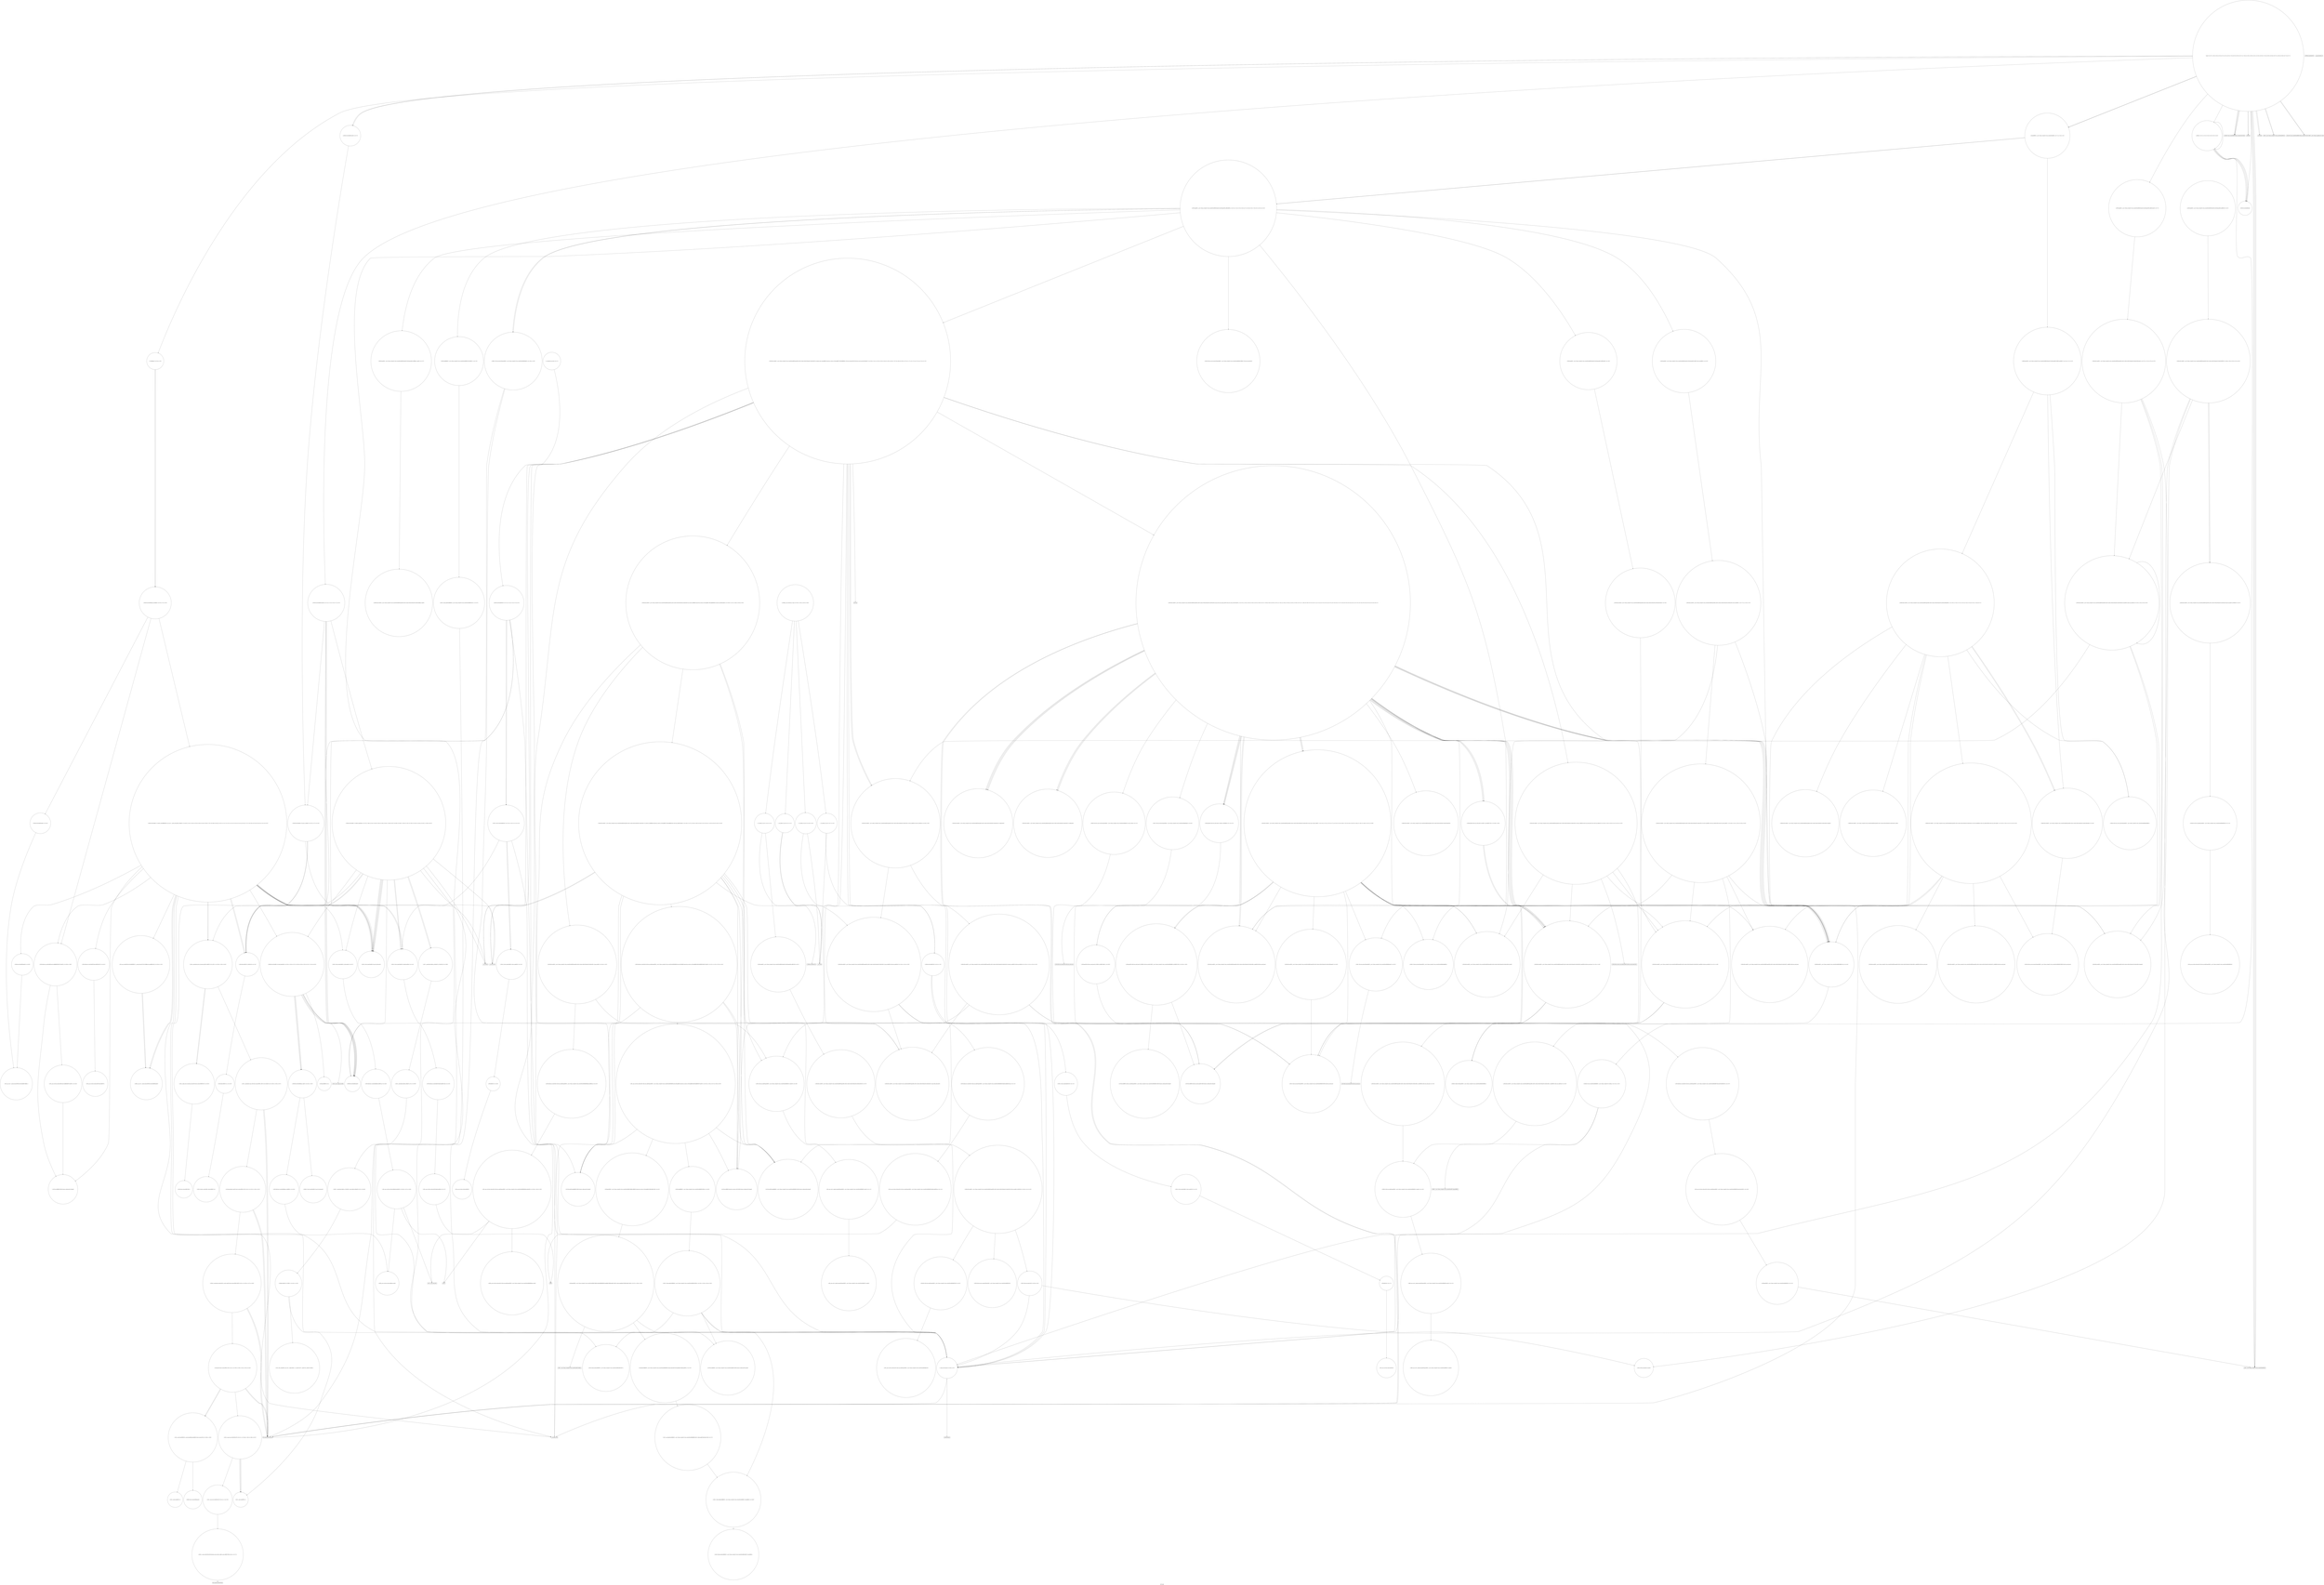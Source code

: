 digraph "Call Graph" {
	label="Call Graph";

	Node0x5600663e02c0 [shape=record,shape=circle,label="{__cxx_global_var_init|{<s0>1|<s1>2}}"];
	Node0x5600663e02c0:s0 -> Node0x5600663e0340[color=black];
	Node0x5600663e02c0:s1 -> Node0x56006680d030[color=black];
	Node0x5600668148f0 [shape=record,shape=circle,label="{_ZSt22__uninitialized_copy_aISt13move_iteratorIPiES1_iET0_T_S4_S3_RSaIT1_E|{<s0>349|<s1>350|<s2>351}}"];
	Node0x5600668148f0:s0 -> Node0x560066810950[color=black];
	Node0x5600668148f0:s1 -> Node0x560066810950[color=black];
	Node0x5600668148f0:s2 -> Node0x5600668149f0[color=black];
	Node0x56006680e730 [shape=record,shape=circle,label="{_ZNSt8_Rb_treeINSt7__cxx1112basic_stringIcSt11char_traitsIcESaIcEEESt4pairIKS5_iESt10_Select1stIS8_ESt4lessIS5_ESaIS8_EE8_S_valueEPKSt18_Rb_tree_node_base|{<s0>154}}"];
	Node0x56006680e730:s0 -> Node0x560066810cd0[color=black];
	Node0x56006680d5b0 [shape=record,shape=circle,label="{_Z7addEdgeii|{<s0>34|<s1>35}}"];
	Node0x56006680d5b0:s0 -> Node0x56006680d630[color=black];
	Node0x56006680d5b0:s1 -> Node0x56006680d630[color=black];
	Node0x560066810fd0 [shape=record,shape=circle,label="{_ZN9__gnu_cxx13new_allocatorIiE7destroyIiEEvPT_}"];
	Node0x56006680ee30 [shape=record,shape=circle,label="{_ZNKSt8_Rb_treeINSt7__cxx1112basic_stringIcSt11char_traitsIcESaIcEEESt4pairIKS5_iESt10_Select1stIS8_ESt4lessIS5_ESaIS8_EE8key_compEv}"];
	Node0x56006680dcb0 [shape=record,shape=Mrecord,label="{_ZStlsISt11char_traitsIcEERSt13basic_ostreamIcT_ES5_PKc}"];
	Node0x56006680f530 [shape=record,shape=circle,label="{_ZNK9__gnu_cxx13new_allocatorISt13_Rb_tree_nodeISt4pairIKNSt7__cxx1112basic_stringIcSt11char_traitsIcESaIcEEEiEEE8max_sizeEv}"];
	Node0x56006680e3b0 [shape=record,shape=circle,label="{_ZNSt8_Rb_treeINSt7__cxx1112basic_stringIcSt11char_traitsIcESaIcEEESt4pairIKS5_iESt10_Select1stIS8_ESt4lessIS5_ESaIS8_EE8_M_eraseEPSt13_Rb_tree_nodeIS8_E|{<s0>93|<s1>94|<s2>95|<s3>96}}"];
	Node0x56006680e3b0:s0 -> Node0x56006680e530[color=black];
	Node0x56006680e3b0:s1 -> Node0x56006680e3b0[color=black];
	Node0x56006680e3b0:s2 -> Node0x56006680e5b0[color=black];
	Node0x56006680e3b0:s3 -> Node0x56006680e630[color=black];
	Node0x560066813470 [shape=record,shape=Mrecord,label="{_ZNSt7__cxx1112basic_stringIcSt11char_traitsIcESaIcEEC1ERKS4_}"];
	Node0x56006680fad0 [shape=record,shape=circle,label="{_ZN9__gnu_cxx16__aligned_membufISt4pairIKNSt7__cxx1112basic_stringIcSt11char_traitsIcESaIcEEEiEE7_M_addrEv}"];
	Node0x560066813b70 [shape=record,shape=circle,label="{_ZNSt4pairIPSt18_Rb_tree_node_baseS1_EC2IRPSt13_Rb_tree_nodeIS_IKNSt7__cxx1112basic_stringIcSt11char_traitsIcESaIcEEEiEERS1_Lb1EEEOT_OT0_|{<s0>295|<s1>296}}"];
	Node0x560066813b70:s0 -> Node0x560066813bf0[color=black];
	Node0x560066813b70:s1 -> Node0x560066813a70[color=black];
	Node0x5600668101d0 [shape=record,shape=circle,label="{_ZNSt12_Destroy_auxILb1EE9__destroyIPiEEvT_S3_}"];
	Node0x560066814270 [shape=record,shape=circle,label="{_ZNSt12_Vector_baseIiSaIiEE11_M_allocateEm|{<s0>337}}"];
	Node0x560066814270:s0 -> Node0x5600668147f0[color=black];
	Node0x5600668108d0 [shape=record,shape=circle,label="{_ZNSt8_Rb_treeINSt7__cxx1112basic_stringIcSt11char_traitsIcESaIcEEESt4pairIKS5_iESt10_Select1stIS8_ESt4lessIS5_ESaIS8_EE6_S_keyEPKSt18_Rb_tree_node_base|{<s0>145|<s1>146}}"];
	Node0x5600668108d0:s0 -> Node0x56006680e730[color=black];
	Node0x5600668108d0:s1 -> Node0x560066810bd0[color=black];
	Node0x5600663e0340 [shape=record,shape=Mrecord,label="{_ZNSt8ios_base4InitC1Ev}"];
	Node0x560066814970 [shape=record,shape=circle,label="{_ZSt32__make_move_if_noexcept_iteratorIiSt13move_iteratorIPiEET0_PT_|{<s0>352}}"];
	Node0x560066814970:s0 -> Node0x560066810f50[color=black];
	Node0x56006680e7b0 [shape=record,shape=circle,label="{_ZNSt3mapINSt7__cxx1112basic_stringIcSt11char_traitsIcESaIcEEEiSt4lessIS5_ESaISt4pairIKS5_iEEE11lower_boundERS9_|{<s0>155}}"];
	Node0x56006680e7b0:s0 -> Node0x56006680ebb0[color=black];
	Node0x56006680d630 [shape=record,shape=circle,label="{_ZNSt6vectorIiSaIiEE9push_backERKi|{<s0>36|<s1>37|<s2>38}}"];
	Node0x56006680d630:s0 -> Node0x560066813e70[color=black];
	Node0x56006680d630:s1 -> Node0x560066813f70[color=black];
	Node0x56006680d630:s2 -> Node0x560066813ef0[color=black];
	Node0x560066811050 [shape=record,shape=circle,label="{_ZNSt8_Rb_treeINSt7__cxx1112basic_stringIcSt11char_traitsIcESaIcEEESt4pairIKS5_iESt10_Select1stIS8_ESt4lessIS5_ESaIS8_EE5clearEv|{<s0>372|<s1>373|<s2>374|<s3>375}}"];
	Node0x560066811050:s0 -> Node0x56006680e430[color=black];
	Node0x560066811050:s1 -> Node0x56006680e3b0[color=black];
	Node0x560066811050:s2 -> Node0x56006680e130[color=black];
	Node0x560066811050:s3 -> Node0x56006680e1b0[color=black];
	Node0x56006680eeb0 [shape=record,shape=circle,label="{_ZNSt8_Rb_treeINSt7__cxx1112basic_stringIcSt11char_traitsIcESaIcEEESt4pairIKS5_iESt10_Select1stIS8_ESt4lessIS5_ESaIS8_EE14_M_create_nodeIJRKSt21piecewise_construct_tSt5tupleIJRS7_EESJ_IJEEEEEPSt13_Rb_tree_nodeIS8_EDpOT_|{<s0>186|<s1>187|<s2>188|<s3>189|<s4>190}}"];
	Node0x56006680eeb0:s0 -> Node0x56006680f330[color=black];
	Node0x56006680eeb0:s1 -> Node0x56006680ef30[color=black];
	Node0x56006680eeb0:s2 -> Node0x56006680efb0[color=black];
	Node0x56006680eeb0:s3 -> Node0x56006680f030[color=black];
	Node0x56006680eeb0:s4 -> Node0x56006680f3b0[color=black];
	Node0x56006680dd30 [shape=record,shape=Mrecord,label="{_ZNSolsEi}"];
	Node0x56006680f5b0 [shape=record,shape=Mrecord,label="{_ZSt17__throw_bad_allocv}"];
	Node0x56006680e430 [shape=record,shape=circle,label="{_ZNSt8_Rb_treeINSt7__cxx1112basic_stringIcSt11char_traitsIcESaIcEEESt4pairIKS5_iESt10_Select1stIS8_ESt4lessIS5_ESaIS8_EE8_M_beginEv}"];
	Node0x5600668134f0 [shape=record,shape=circle,label="{_ZSt12__get_helperILm0ERKNSt7__cxx1112basic_stringIcSt11char_traitsIcESaIcEEEJEERT0_RSt11_Tuple_implIXT_EJS8_DpT1_EE|{<s0>271}}"];
	Node0x5600668134f0:s0 -> Node0x5600668131f0[color=black];
	Node0x56006680fb50 [shape=record,shape=circle,label="{_ZNSt16allocator_traitsISaISt13_Rb_tree_nodeISt4pairIKNSt7__cxx1112basic_stringIcSt11char_traitsIcESaIcEEEiEEEE10deallocateERSB_PSA_m|{<s0>112}}"];
	Node0x56006680fb50:s0 -> Node0x56006680fbd0[color=black];
	Node0x560066813bf0 [shape=record,shape=circle,label="{_ZSt7forwardIRPSt13_Rb_tree_nodeISt4pairIKNSt7__cxx1112basic_stringIcSt11char_traitsIcESaIcEEEiEEEOT_RNSt16remove_referenceISD_E4typeE}"];
	Node0x560066810250 [shape=record,shape=circle,label="{_ZNSt12_Vector_baseIiSaIiEE13_M_deallocateEPim|{<s0>124}}"];
	Node0x560066810250:s0 -> Node0x560066810350[color=black];
	Node0x5600668142f0 [shape=record,shape=circle,label="{_ZSt34__uninitialized_move_if_noexcept_aIPiS0_SaIiEET0_T_S3_S2_RT1_|{<s0>338|<s1>339|<s2>340}}"];
	Node0x5600668142f0:s0 -> Node0x560066814970[color=black];
	Node0x5600668142f0:s1 -> Node0x560066814970[color=black];
	Node0x5600668142f0:s2 -> Node0x5600668148f0[color=black];
	Node0x560066810950 [shape=record,shape=Mrecord,label="{llvm.memcpy.p0i8.p0i8.i64}"];
	Node0x56006680cfb0 [shape=record,shape=Mrecord,label="{_ZNSt8ios_base4InitD1Ev}"];
	Node0x5600668149f0 [shape=record,shape=circle,label="{_ZSt18uninitialized_copyISt13move_iteratorIPiES1_ET0_T_S4_S3_|{<s0>353|<s1>354|<s2>355}}"];
	Node0x5600668149f0:s0 -> Node0x560066810950[color=black];
	Node0x5600668149f0:s1 -> Node0x560066810950[color=black];
	Node0x5600668149f0:s2 -> Node0x560066814a70[color=black];
	Node0x56006680e830 [shape=record,shape=circle,label="{_ZNKSt17_Rb_tree_iteratorISt4pairIKNSt7__cxx1112basic_stringIcSt11char_traitsIcESaIcEEEiEEeqERKS9_}"];
	Node0x56006680d6b0 [shape=record,shape=circle,label="{__cxx_global_var_init.3|{<s0>39|<s1>40}}"];
	Node0x56006680d6b0:s0 -> Node0x56006680d2b0[color=black];
	Node0x56006680d6b0:s1 -> Node0x56006680d030[color=black];
	Node0x5600668110d0 [shape=record,shape=circle,label="{_ZNSt6vectorIiSaIiEE15_M_erase_at_endEPi|{<s0>376|<s1>377|<s2>378}}"];
	Node0x5600668110d0:s0 -> Node0x560066810050[color=black];
	Node0x5600668110d0:s1 -> Node0x56006680ffd0[color=black];
	Node0x5600668110d0:s2 -> Node0x56006680e1b0[color=black];
	Node0x56006680ef30 [shape=record,shape=circle,label="{_ZSt7forwardIRKSt21piecewise_construct_tEOT_RNSt16remove_referenceIS3_E4typeE}"];
	Node0x56006680ddb0 [shape=record,shape=Mrecord,label="{_ZNSt7__cxx1112basic_stringIcSt11char_traitsIcESaIcEED1Ev}"];
	Node0x56006680f630 [shape=record,shape=Mrecord,label="{_Znwm}"];
	Node0x56006680e4b0 [shape=record,shape=circle,label="{_ZNSt8_Rb_treeINSt7__cxx1112basic_stringIcSt11char_traitsIcESaIcEEESt4pairIKS5_iESt10_Select1stIS8_ESt4lessIS5_ESaIS8_EE13_Rb_tree_implISC_Lb1EED2Ev|{<s0>97}}"];
	Node0x56006680e4b0:s0 -> Node0x56006680fcd0[color=black];
	Node0x560066813570 [shape=record,shape=circle,label="{_ZNKSt23_Rb_tree_const_iteratorISt4pairIKNSt7__cxx1112basic_stringIcSt11char_traitsIcESaIcEEEiEE13_M_const_castEv|{<s0>272}}"];
	Node0x560066813570:s0 -> Node0x56006680ed30[color=black];
	Node0x56006680fbd0 [shape=record,shape=circle,label="{_ZN9__gnu_cxx13new_allocatorISt13_Rb_tree_nodeISt4pairIKNSt7__cxx1112basic_stringIcSt11char_traitsIcESaIcEEEiEEE10deallocateEPSB_m|{<s0>113}}"];
	Node0x56006680fbd0:s0 -> Node0x56006680fc50[color=black];
	Node0x560066813c70 [shape=record,shape=Mrecord,label="{_ZSt18_Rb_tree_decrementPSt18_Rb_tree_node_base}"];
	Node0x5600668102d0 [shape=record,shape=circle,label="{_ZNSt12_Vector_baseIiSaIiEE12_Vector_implD2Ev|{<s0>125}}"];
	Node0x5600668102d0:s0 -> Node0x560066810450[color=black];
	Node0x560066814370 [shape=record,shape=circle,label="{_ZNK9__gnu_cxx17__normal_iteratorIPiSt6vectorIiSaIiEEE4baseEv}"];
	Node0x5600668109d0 [shape=record,shape=circle,label="{_ZNSt8_Rb_treeINSt7__cxx1112basic_stringIcSt11char_traitsIcESaIcEEESt4pairIKS5_iESt10_Select1stIS8_ESt4lessIS5_ESaIS8_EE6_S_keyEPKSt13_Rb_tree_nodeIS8_E|{<s0>147|<s1>148}}"];
	Node0x5600668109d0:s0 -> Node0x560066810c50[color=black];
	Node0x5600668109d0:s1 -> Node0x560066810bd0[color=black];
	Node0x56006680d030 [shape=record,shape=Mrecord,label="{__cxa_atexit}"];
	Node0x560066814a70 [shape=record,shape=circle,label="{_ZNSt20__uninitialized_copyILb1EE13__uninit_copyISt13move_iteratorIPiES3_EET0_T_S6_S5_|{<s0>356|<s1>357|<s2>358}}"];
	Node0x560066814a70:s0 -> Node0x560066810950[color=black];
	Node0x560066814a70:s1 -> Node0x560066810950[color=black];
	Node0x560066814a70:s2 -> Node0x560066814af0[color=black];
	Node0x56006680e8b0 [shape=record,shape=circle,label="{_ZNSt3mapINSt7__cxx1112basic_stringIcSt11char_traitsIcESaIcEEEiSt4lessIS5_ESaISt4pairIKS5_iEEE3endEv|{<s0>156}}"];
	Node0x56006680e8b0:s0 -> Node0x56006680edb0[color=black];
	Node0x56006680d730 [shape=record,shape=circle,label="{_Z3dfsii|{<s0>41|<s1>42|<s2>43|<s3>44|<s4>45|<s5>46}}"];
	Node0x56006680d730:s0 -> Node0x56006680d7b0[color=black];
	Node0x56006680d730:s1 -> Node0x56006680d7b0[color=black];
	Node0x56006680d730:s2 -> Node0x56006680d830[color=black];
	Node0x56006680d730:s3 -> Node0x56006680d7b0[color=black];
	Node0x56006680d730:s4 -> Node0x56006680d730[color=black];
	Node0x56006680d730:s5 -> Node0x56006680d7b0[color=black];
	Node0x560066811150 [shape=record,shape=circle,label="{_ZNSt6vectorIiSaIiEE17_M_default_appendEm|{<s0>379|<s1>380|<s2>381|<s3>382|<s4>383|<s5>384|<s6>385|<s7>386|<s8>387|<s9>388|<s10>389|<s11>390|<s12>391|<s13>392|<s14>393|<s15>394|<s16>395|<s17>396|<s18>397}}"];
	Node0x560066811150:s0 -> Node0x560066810050[color=black];
	Node0x560066811150:s1 -> Node0x5600668111d0[color=black];
	Node0x560066811150:s2 -> Node0x5600668140f0[color=black];
	Node0x560066811150:s3 -> Node0x56006680d830[color=black];
	Node0x560066811150:s4 -> Node0x560066814270[color=black];
	Node0x560066811150:s5 -> Node0x560066810050[color=black];
	Node0x560066811150:s6 -> Node0x5600668111d0[color=black];
	Node0x560066811150:s7 -> Node0x560066810050[color=black];
	Node0x560066811150:s8 -> Node0x5600668142f0[color=black];
	Node0x560066811150:s9 -> Node0x56006680e230[color=black];
	Node0x560066811150:s10 -> Node0x560066810050[color=black];
	Node0x560066811150:s11 -> Node0x56006680ffd0[color=black];
	Node0x560066811150:s12 -> Node0x56006680f230[color=black];
	Node0x560066811150:s13 -> Node0x560066810250[color=black];
	Node0x560066811150:s14 -> Node0x56006680f1b0[color=black];
	Node0x560066811150:s15 -> Node0x560066810050[color=black];
	Node0x560066811150:s16 -> Node0x56006680ffd0[color=black];
	Node0x560066811150:s17 -> Node0x560066810250[color=black];
	Node0x560066811150:s18 -> Node0x56006680e1b0[color=black];
	Node0x56006680efb0 [shape=record,shape=circle,label="{_ZSt7forwardISt5tupleIJRKNSt7__cxx1112basic_stringIcSt11char_traitsIcESaIcEEEEEEOT_RNSt16remove_referenceISA_E4typeE}"];
	Node0x56006680de30 [shape=record,shape=circle,label="{_ZNSt8_Rb_treeINSt7__cxx1112basic_stringIcSt11char_traitsIcESaIcEEESt4pairIKS5_iESt10_Select1stIS8_ESt4lessIS5_ESaIS8_EEC2Ev|{<s0>79}}"];
	Node0x56006680de30:s0 -> Node0x56006680deb0[color=black];
	Node0x560066812ef0 [shape=record,shape=circle,label="{_ZNSt16allocator_traitsISaISt13_Rb_tree_nodeISt4pairIKNSt7__cxx1112basic_stringIcSt11char_traitsIcESaIcEEEiEEEE9constructIS9_JRKSt21piecewise_construct_tSt5tupleIJRS8_EESH_IJEEEEEvRSB_PT_DpOT0_|{<s0>251|<s1>252|<s2>253|<s3>254}}"];
	Node0x560066812ef0:s0 -> Node0x56006680ef30[color=black];
	Node0x560066812ef0:s1 -> Node0x56006680efb0[color=black];
	Node0x560066812ef0:s2 -> Node0x56006680f030[color=black];
	Node0x560066812ef0:s3 -> Node0x560066812f70[color=black];
	Node0x56006680e530 [shape=record,shape=circle,label="{_ZNSt8_Rb_treeINSt7__cxx1112basic_stringIcSt11char_traitsIcESaIcEEESt4pairIKS5_iESt10_Select1stIS8_ESt4lessIS5_ESaIS8_EE8_S_rightEPSt18_Rb_tree_node_base}"];
	Node0x5600668135f0 [shape=record,shape=circle,label="{_ZNKSt8_Rb_treeINSt7__cxx1112basic_stringIcSt11char_traitsIcESaIcEEESt4pairIKS5_iESt10_Select1stIS8_ESt4lessIS5_ESaIS8_EE4sizeEv}"];
	Node0x56006680fc50 [shape=record,shape=Mrecord,label="{_ZdlPv}"];
	Node0x560066813cf0 [shape=record,shape=Mrecord,label="{_ZSt18_Rb_tree_incrementPSt18_Rb_tree_node_base}"];
	Node0x560066810350 [shape=record,shape=circle,label="{_ZNSt16allocator_traitsISaIiEE10deallocateERS0_Pim|{<s0>126}}"];
	Node0x560066810350:s0 -> Node0x5600668103d0[color=black];
	Node0x5600668143f0 [shape=record,shape=circle,label="{_ZNSt16allocator_traitsISaIiEE7destroyIiEEvRS0_PT_|{<s0>341}}"];
	Node0x5600668143f0:s0 -> Node0x560066810fd0[color=black];
	Node0x560066810a50 [shape=record,shape=circle,label="{_ZNSt8_Rb_treeINSt7__cxx1112basic_stringIcSt11char_traitsIcESaIcEEESt4pairIKS5_iESt10_Select1stIS8_ESt4lessIS5_ESaIS8_EE7_S_leftEPKSt18_Rb_tree_node_base}"];
	Node0x56006680d0b0 [shape=record,shape=circle,label="{__cxx_global_var_init.1|{<s0>3|<s1>4}}"];
	Node0x56006680d0b0:s0 -> Node0x56006680d130[color=black];
	Node0x56006680d0b0:s1 -> Node0x56006680d030[color=black];
	Node0x560066814af0 [shape=record,shape=circle,label="{_ZSt4copyISt13move_iteratorIPiES1_ET0_T_S4_S3_|{<s0>359|<s1>360|<s2>361|<s3>362|<s4>363}}"];
	Node0x560066814af0:s0 -> Node0x560066810950[color=black];
	Node0x560066814af0:s1 -> Node0x560066814bf0[color=black];
	Node0x560066814af0:s2 -> Node0x560066810950[color=black];
	Node0x560066814af0:s3 -> Node0x560066814bf0[color=black];
	Node0x560066814af0:s4 -> Node0x560066814b70[color=black];
	Node0x56006680e930 [shape=record,shape=circle,label="{_ZNKSt3mapINSt7__cxx1112basic_stringIcSt11char_traitsIcESaIcEEEiSt4lessIS5_ESaISt4pairIKS5_iEEE8key_compEv|{<s0>157}}"];
	Node0x56006680e930:s0 -> Node0x56006680ee30[color=black];
	Node0x56006680d7b0 [shape=record,shape=circle,label="{_ZNSt6vectorIiSaIiEEixEm}"];
	Node0x5600668111d0 [shape=record,shape=circle,label="{_ZSt27__uninitialized_default_n_aIPimiET_S1_T0_RSaIT1_E|{<s0>398}}"];
	Node0x5600668111d0:s0 -> Node0x560066811250[color=black];
	Node0x56006680f030 [shape=record,shape=circle,label="{_ZSt7forwardISt5tupleIJEEEOT_RNSt16remove_referenceIS2_E4typeE}"];
	Node0x56006680deb0 [shape=record,shape=circle,label="{_ZNSt8_Rb_treeINSt7__cxx1112basic_stringIcSt11char_traitsIcESaIcEEESt4pairIKS5_iESt10_Select1stIS8_ESt4lessIS5_ESaIS8_EE13_Rb_tree_implISC_Lb1EEC2Ev|{<s0>80|<s1>81|<s2>82}}"];
	Node0x56006680deb0:s0 -> Node0x56006680df30[color=black];
	Node0x56006680deb0:s1 -> Node0x56006680dfb0[color=black];
	Node0x56006680deb0:s2 -> Node0x56006680e030[color=black];
	Node0x560066812f70 [shape=record,shape=circle,label="{_ZN9__gnu_cxx13new_allocatorISt13_Rb_tree_nodeISt4pairIKNSt7__cxx1112basic_stringIcSt11char_traitsIcESaIcEEEiEEE9constructISA_JRKSt21piecewise_construct_tSt5tupleIJRS9_EESH_IJEEEEEvPT_DpOT0_|{<s0>255|<s1>256|<s2>257|<s3>258|<s4>259}}"];
	Node0x560066812f70:s0 -> Node0x56006680ef30[color=black];
	Node0x560066812f70:s1 -> Node0x56006680efb0[color=black];
	Node0x560066812f70:s2 -> Node0x560066812ff0[color=black];
	Node0x560066812f70:s3 -> Node0x56006680f030[color=black];
	Node0x560066812f70:s4 -> Node0x560066813070[color=black];
	Node0x56006680e5b0 [shape=record,shape=circle,label="{_ZNSt8_Rb_treeINSt7__cxx1112basic_stringIcSt11char_traitsIcESaIcEEESt4pairIKS5_iESt10_Select1stIS8_ESt4lessIS5_ESaIS8_EE7_S_leftEPSt18_Rb_tree_node_base}"];
	Node0x560066813670 [shape=record,shape=circle,label="{_ZNSt8_Rb_treeINSt7__cxx1112basic_stringIcSt11char_traitsIcESaIcEEESt4pairIKS5_iESt10_Select1stIS8_ESt4lessIS5_ESaIS8_EE12_M_rightmostEv}"];
	Node0x56006680fcd0 [shape=record,shape=circle,label="{_ZNSaISt13_Rb_tree_nodeISt4pairIKNSt7__cxx1112basic_stringIcSt11char_traitsIcESaIcEEEiEEED2Ev|{<s0>114}}"];
	Node0x56006680fcd0:s0 -> Node0x56006680fd50[color=black];
	Node0x560066813d70 [shape=record,shape=Mrecord,label="{_ZSt29_Rb_tree_insert_and_rebalancebPSt18_Rb_tree_node_baseS0_RS_}"];
	Node0x5600668103d0 [shape=record,shape=circle,label="{_ZN9__gnu_cxx13new_allocatorIiE10deallocateEPim|{<s0>127}}"];
	Node0x5600668103d0:s0 -> Node0x56006680fc50[color=black];
	Node0x560066814470 [shape=record,shape=circle,label="{_ZNKSt6vectorIiSaIiEE8max_sizeEv|{<s0>342|<s1>343}}"];
	Node0x560066814470:s0 -> Node0x560066814670[color=black];
	Node0x560066814470:s1 -> Node0x5600668145f0[color=black];
	Node0x560066810ad0 [shape=record,shape=circle,label="{_ZNSt8_Rb_treeINSt7__cxx1112basic_stringIcSt11char_traitsIcESaIcEEESt4pairIKS5_iESt10_Select1stIS8_ESt4lessIS5_ESaIS8_EE8_S_rightEPKSt18_Rb_tree_node_base}"];
	Node0x56006680d130 [shape=record,shape=circle,label="{_ZNSt3mapINSt7__cxx1112basic_stringIcSt11char_traitsIcESaIcEEEiSt4lessIS5_ESaISt4pairIKS5_iEEEC2Ev|{<s0>5}}"];
	Node0x56006680d130:s0 -> Node0x56006680de30[color=black];
	Node0x560066814b70 [shape=record,shape=circle,label="{_ZSt14__copy_move_a2ILb1EPiS0_ET1_T0_S2_S1_|{<s0>364|<s1>365|<s2>366|<s3>367}}"];
	Node0x560066814b70:s0 -> Node0x560066814cf0[color=black];
	Node0x560066814b70:s1 -> Node0x560066814cf0[color=black];
	Node0x560066814b70:s2 -> Node0x560066814cf0[color=black];
	Node0x560066814b70:s3 -> Node0x560066814c70[color=black];
	Node0x56006680e9b0 [shape=record,shape=circle,label="{_ZNKSt17_Rb_tree_iteratorISt4pairIKNSt7__cxx1112basic_stringIcSt11char_traitsIcESaIcEEEiEEdeEv|{<s0>158|<s1>159}}"];
	Node0x56006680e9b0:s0 -> Node0x56006680f8d0[color=black];
	Node0x56006680e9b0:s1 -> Node0x56006680e1b0[color=black];
	Node0x56006680d830 [shape=record,shape=circle,label="{_ZNKSt6vectorIiSaIiEE4sizeEv}"];
	Node0x560066811250 [shape=record,shape=circle,label="{_ZSt25__uninitialized_default_nIPimET_S1_T0_|{<s0>399}}"];
	Node0x560066811250:s0 -> Node0x5600668112d0[color=black];
	Node0x56006680f0b0 [shape=record,shape=circle,label="{_ZNSt8_Rb_treeINSt7__cxx1112basic_stringIcSt11char_traitsIcESaIcEEESt4pairIKS5_iESt10_Select1stIS8_ESt4lessIS5_ESaIS8_EE29_M_get_insert_hint_unique_posESt23_Rb_tree_const_iteratorIS8_ERS7_|{<s0>191|<s1>192|<s2>193|<s3>194|<s4>195|<s5>196|<s6>197|<s7>198|<s8>199|<s9>200|<s10>201|<s11>202|<s12>203|<s13>204|<s14>205|<s15>206|<s16>207|<s17>208|<s18>209|<s19>210|<s20>211|<s21>212|<s22>213|<s23>214|<s24>215|<s25>216|<s26>217|<s27>218|<s28>219|<s29>220|<s30>221|<s31>222|<s32>223|<s33>224|<s34>225|<s35>226|<s36>227}}"];
	Node0x56006680f0b0:s0 -> Node0x560066813570[color=black];
	Node0x56006680f0b0:s1 -> Node0x56006680ecb0[color=black];
	Node0x56006680f0b0:s2 -> Node0x5600668135f0[color=black];
	Node0x56006680f0b0:s3 -> Node0x560066813670[color=black];
	Node0x56006680f0b0:s4 -> Node0x5600668108d0[color=black];
	Node0x56006680f0b0:s5 -> Node0x560066810850[color=black];
	Node0x56006680f0b0:s6 -> Node0x560066813670[color=black];
	Node0x56006680f0b0:s7 -> Node0x5600668136f0[color=black];
	Node0x56006680f0b0:s8 -> Node0x560066813770[color=black];
	Node0x56006680f0b0:s9 -> Node0x5600668108d0[color=black];
	Node0x56006680f0b0:s10 -> Node0x560066810850[color=black];
	Node0x56006680f0b0:s11 -> Node0x560066810950[color=black];
	Node0x56006680f0b0:s12 -> Node0x5600668137f0[color=black];
	Node0x56006680f0b0:s13 -> Node0x5600668137f0[color=black];
	Node0x56006680f0b0:s14 -> Node0x5600668137f0[color=black];
	Node0x56006680f0b0:s15 -> Node0x560066813870[color=black];
	Node0x56006680f0b0:s16 -> Node0x5600668138f0[color=black];
	Node0x56006680f0b0:s17 -> Node0x5600668108d0[color=black];
	Node0x56006680f0b0:s18 -> Node0x560066810850[color=black];
	Node0x56006680f0b0:s19 -> Node0x56006680e530[color=black];
	Node0x56006680f0b0:s20 -> Node0x5600668136f0[color=black];
	Node0x56006680f0b0:s21 -> Node0x560066813870[color=black];
	Node0x56006680f0b0:s22 -> Node0x560066813770[color=black];
	Node0x56006680f0b0:s23 -> Node0x5600668108d0[color=black];
	Node0x56006680f0b0:s24 -> Node0x560066810850[color=black];
	Node0x56006680f0b0:s25 -> Node0x560066810950[color=black];
	Node0x56006680f0b0:s26 -> Node0x560066813670[color=black];
	Node0x56006680f0b0:s27 -> Node0x560066813670[color=black];
	Node0x56006680f0b0:s28 -> Node0x5600668136f0[color=black];
	Node0x56006680f0b0:s29 -> Node0x560066813970[color=black];
	Node0x56006680f0b0:s30 -> Node0x5600668108d0[color=black];
	Node0x56006680f0b0:s31 -> Node0x560066810850[color=black];
	Node0x56006680f0b0:s32 -> Node0x56006680e530[color=black];
	Node0x56006680f0b0:s33 -> Node0x5600668136f0[color=black];
	Node0x56006680f0b0:s34 -> Node0x560066813870[color=black];
	Node0x56006680f0b0:s35 -> Node0x560066813770[color=black];
	Node0x56006680f0b0:s36 -> Node0x5600668139f0[color=black];
	Node0x56006680df30 [shape=record,shape=circle,label="{_ZNSaISt13_Rb_tree_nodeISt4pairIKNSt7__cxx1112basic_stringIcSt11char_traitsIcESaIcEEEiEEEC2Ev|{<s0>83}}"];
	Node0x56006680df30:s0 -> Node0x56006680e0b0[color=black];
	Node0x560066812ff0 [shape=record,shape=circle,label="{_ZNSt5tupleIJRKNSt7__cxx1112basic_stringIcSt11char_traitsIcESaIcEEEEEC2EOS8_|{<s0>260}}"];
	Node0x560066812ff0:s0 -> Node0x5600668130f0[color=black];
	Node0x56006680e630 [shape=record,shape=circle,label="{_ZNSt8_Rb_treeINSt7__cxx1112basic_stringIcSt11char_traitsIcESaIcEEESt4pairIKS5_iESt10_Select1stIS8_ESt4lessIS5_ESaIS8_EE12_M_drop_nodeEPSt13_Rb_tree_nodeIS8_E|{<s0>98|<s1>99}}"];
	Node0x56006680e630:s0 -> Node0x56006680f6d0[color=black];
	Node0x56006680e630:s1 -> Node0x56006680f750[color=black];
	Node0x5600668136f0 [shape=record,shape=circle,label="{_ZNSt4pairIPSt18_Rb_tree_node_baseS1_EC2IRS1_Lb1EEERKS1_OT_|{<s0>273}}"];
	Node0x5600668136f0:s0 -> Node0x560066813a70[color=black];
	Node0x56006680fd50 [shape=record,shape=circle,label="{_ZN9__gnu_cxx13new_allocatorISt13_Rb_tree_nodeISt4pairIKNSt7__cxx1112basic_stringIcSt11char_traitsIcESaIcEEEiEEED2Ev}"];
	Node0x560066813df0 [shape=record,shape=circle,label="{_ZNSt11_Tuple_implILm0EJRKNSt7__cxx1112basic_stringIcSt11char_traitsIcESaIcEEEEEC2ES7_|{<s0>297}}"];
	Node0x560066813df0:s0 -> Node0x560066813270[color=black];
	Node0x560066810450 [shape=record,shape=circle,label="{_ZNSaIiED2Ev|{<s0>128}}"];
	Node0x560066810450:s0 -> Node0x5600668104d0[color=black];
	Node0x5600668144f0 [shape=record,shape=Mrecord,label="{_ZSt20__throw_length_errorPKc}"];
	Node0x560066810b50 [shape=record,shape=circle,label="{_ZNSt23_Rb_tree_const_iteratorISt4pairIKNSt7__cxx1112basic_stringIcSt11char_traitsIcESaIcEEEiEEC2EPKSt18_Rb_tree_node_base}"];
	Node0x56006680d1b0 [shape=record,shape=circle,label="{_ZNSt3mapINSt7__cxx1112basic_stringIcSt11char_traitsIcESaIcEEEiSt4lessIS5_ESaISt4pairIKS5_iEEED2Ev|{<s0>6}}"];
	Node0x56006680d1b0:s0 -> Node0x56006680e330[color=black];
	Node0x560066814bf0 [shape=record,shape=circle,label="{_ZSt12__miter_baseIPiEDTcl12__miter_basecldtfp_4baseEEESt13move_iteratorIT_E|{<s0>368|<s1>369}}"];
	Node0x560066814bf0:s0 -> Node0x560066810ed0[color=black];
	Node0x560066814bf0:s1 -> Node0x560066814e70[color=black];
	Node0x56006680ea30 [shape=record,shape=circle,label="{_ZNSt8_Rb_treeINSt7__cxx1112basic_stringIcSt11char_traitsIcESaIcEEESt4pairIKS5_iESt10_Select1stIS8_ESt4lessIS5_ESaIS8_EE22_M_emplace_hint_uniqueIJRKSt21piecewise_construct_tSt5tupleIJRS7_EESJ_IJEEEEESt17_Rb_tree_iteratorIS8_ESt23_Rb_tree_const_iteratorIS8_EDpOT_|{<s0>160|<s1>161|<s2>162|<s3>163|<s4>164|<s5>165|<s6>166|<s7>167|<s8>168|<s9>169|<s10>170|<s11>171|<s12>172|<s13>173|<s14>174|<s15>175}}"];
	Node0x56006680ea30:s0 -> Node0x56006680ef30[color=black];
	Node0x56006680ea30:s1 -> Node0x56006680efb0[color=black];
	Node0x56006680ea30:s2 -> Node0x56006680f030[color=black];
	Node0x56006680ea30:s3 -> Node0x56006680eeb0[color=black];
	Node0x56006680ea30:s4 -> Node0x560066810950[color=black];
	Node0x56006680ea30:s5 -> Node0x5600668109d0[color=black];
	Node0x56006680ea30:s6 -> Node0x56006680f0b0[color=black];
	Node0x56006680ea30:s7 -> Node0x56006680f130[color=black];
	Node0x56006680ea30:s8 -> Node0x56006680e230[color=black];
	Node0x56006680ea30:s9 -> Node0x56006680e630[color=black];
	Node0x56006680ea30:s10 -> Node0x56006680f1b0[color=black];
	Node0x56006680ea30:s11 -> Node0x56006680e630[color=black];
	Node0x56006680ea30:s12 -> Node0x56006680ed30[color=black];
	Node0x56006680ea30:s13 -> Node0x56006680f230[color=black];
	Node0x56006680ea30:s14 -> Node0x56006680f2b0[color=black];
	Node0x56006680ea30:s15 -> Node0x56006680e1b0[color=black];
	Node0x56006680d8b0 [shape=record,shape=circle,label="{main|{<s0>47|<s1>48|<s2>49|<s3>50|<s4>51|<s5>52|<s6>53|<s7>54|<s8>55|<s9>56|<s10>57|<s11>58|<s12>59|<s13>60|<s14>61|<s15>62|<s16>63|<s17>64|<s18>65|<s19>66|<s20>67|<s21>68|<s22>69|<s23>70|<s24>71}}"];
	Node0x56006680d8b0:s0 -> Node0x56006680d930[color=black];
	Node0x56006680d8b0:s1 -> Node0x56006680d930[color=black];
	Node0x56006680d8b0:s2 -> Node0x56006680d9b0[color=black];
	Node0x56006680d8b0:s3 -> Node0x56006680da30[color=black];
	Node0x56006680d8b0:s4 -> Node0x56006680dab0[color=black];
	Node0x56006680d8b0:s5 -> Node0x56006680dab0[color=black];
	Node0x56006680d8b0:s6 -> Node0x56006680db30[color=black];
	Node0x56006680d8b0:s7 -> Node0x56006680db30[color=black];
	Node0x56006680d8b0:s8 -> Node0x56006680d430[color=black];
	Node0x56006680d8b0:s9 -> Node0x56006680d430[color=black];
	Node0x56006680d8b0:s10 -> Node0x56006680d5b0[color=black];
	Node0x56006680d8b0:s11 -> Node0x56006680ddb0[color=black];
	Node0x56006680d8b0:s12 -> Node0x56006680ddb0[color=black];
	Node0x56006680d8b0:s13 -> Node0x56006680da30[color=black];
	Node0x56006680d8b0:s14 -> Node0x56006680dc30[color=black];
	Node0x56006680d8b0:s15 -> Node0x56006680d7b0[color=black];
	Node0x56006680d8b0:s16 -> Node0x56006680d730[color=black];
	Node0x56006680d8b0:s17 -> Node0x56006680dcb0[color=black];
	Node0x56006680d8b0:s18 -> Node0x56006680dd30[color=black];
	Node0x56006680d8b0:s19 -> Node0x56006680dcb0[color=black];
	Node0x56006680d8b0:s20 -> Node0x56006680dcb0[color=black];
	Node0x56006680d8b0:s21 -> Node0x56006680dd30[color=black];
	Node0x56006680d8b0:s22 -> Node0x56006680dcb0[color=black];
	Node0x56006680d8b0:s23 -> Node0x56006680ddb0[color=black];
	Node0x56006680d8b0:s24 -> Node0x56006680ddb0[color=black];
	Node0x5600668112d0 [shape=record,shape=circle,label="{_ZNSt27__uninitialized_default_n_1ILb1EE18__uninit_default_nIPimEET_S3_T0_|{<s0>400}}"];
	Node0x5600668112d0:s0 -> Node0x560066811350[color=black];
	Node0x56006680f130 [shape=record,shape=circle,label="{_ZNSt8_Rb_treeINSt7__cxx1112basic_stringIcSt11char_traitsIcESaIcEEESt4pairIKS5_iESt10_Select1stIS8_ESt4lessIS5_ESaIS8_EE14_M_insert_nodeEPSt18_Rb_tree_node_baseSG_PSt13_Rb_tree_nodeIS8_E|{<s0>228|<s1>229|<s2>230|<s3>231|<s4>232|<s5>233}}"];
	Node0x56006680f130:s0 -> Node0x56006680ecb0[color=black];
	Node0x56006680f130:s1 -> Node0x5600668109d0[color=black];
	Node0x56006680f130:s2 -> Node0x5600668108d0[color=black];
	Node0x56006680f130:s3 -> Node0x560066810850[color=black];
	Node0x56006680f130:s4 -> Node0x560066813d70[color=black];
	Node0x56006680f130:s5 -> Node0x56006680ed30[color=black];
	Node0x56006680dfb0 [shape=record,shape=circle,label="{_ZNSt20_Rb_tree_key_compareISt4lessINSt7__cxx1112basic_stringIcSt11char_traitsIcESaIcEEEEEC2Ev}"];
	Node0x560066813070 [shape=record,shape=circle,label="{_ZNSt4pairIKNSt7__cxx1112basic_stringIcSt11char_traitsIcESaIcEEEiEC2IJRS6_EJEEESt21piecewise_construct_tSt5tupleIJDpT_EESB_IJDpT0_EE|{<s0>261}}"];
	Node0x560066813070:s0 -> Node0x560066813370[color=black];
	Node0x56006680f6d0 [shape=record,shape=circle,label="{_ZNSt8_Rb_treeINSt7__cxx1112basic_stringIcSt11char_traitsIcESaIcEEESt4pairIKS5_iESt10_Select1stIS8_ESt4lessIS5_ESaIS8_EE15_M_destroy_nodeEPSt13_Rb_tree_nodeIS8_E|{<s0>100|<s1>101|<s2>102|<s3>103}}"];
	Node0x56006680f6d0:s0 -> Node0x56006680f850[color=black];
	Node0x56006680f6d0:s1 -> Node0x56006680f8d0[color=black];
	Node0x56006680f6d0:s2 -> Node0x56006680f7d0[color=black];
	Node0x56006680f6d0:s3 -> Node0x56006680e1b0[color=black];
	Node0x560066813770 [shape=record,shape=circle,label="{_ZNSt8_Rb_treeINSt7__cxx1112basic_stringIcSt11char_traitsIcESaIcEEESt4pairIKS5_iESt10_Select1stIS8_ESt4lessIS5_ESaIS8_EE24_M_get_insert_unique_posERS7_|{<s0>274|<s1>275|<s2>276|<s3>277|<s4>278|<s5>279|<s6>280|<s7>281|<s8>282|<s9>283|<s10>284|<s11>285|<s12>286|<s13>287|<s14>288}}"];
	Node0x560066813770:s0 -> Node0x56006680e430[color=black];
	Node0x560066813770:s1 -> Node0x56006680ecb0[color=black];
	Node0x560066813770:s2 -> Node0x5600668109d0[color=black];
	Node0x560066813770:s3 -> Node0x560066810850[color=black];
	Node0x560066813770:s4 -> Node0x56006680e5b0[color=black];
	Node0x560066813770:s5 -> Node0x56006680e530[color=black];
	Node0x560066813770:s6 -> Node0x56006680ed30[color=black];
	Node0x560066813770:s7 -> Node0x560066813af0[color=black];
	Node0x560066813770:s8 -> Node0x56006680e830[color=black];
	Node0x560066813770:s9 -> Node0x560066813b70[color=black];
	Node0x560066813770:s10 -> Node0x5600668138f0[color=black];
	Node0x560066813770:s11 -> Node0x5600668108d0[color=black];
	Node0x560066813770:s12 -> Node0x560066810850[color=black];
	Node0x560066813770:s13 -> Node0x560066813b70[color=black];
	Node0x560066813770:s14 -> Node0x5600668139f0[color=black];
	Node0x56006680fdd0 [shape=record,shape=circle,label="{_ZNSt12_Vector_baseIiSaIiEEC2Ev|{<s0>115}}"];
	Node0x56006680fdd0:s0 -> Node0x56006680fe50[color=black];
	Node0x560066813e70 [shape=record,shape=circle,label="{_ZNSt16allocator_traitsISaIiEE9constructIiJRKiEEEvRS0_PT_DpOT0_|{<s0>298|<s1>299}}"];
	Node0x560066813e70:s0 -> Node0x560066814070[color=black];
	Node0x560066813e70:s1 -> Node0x560066813ff0[color=black];
	Node0x5600668104d0 [shape=record,shape=circle,label="{_ZN9__gnu_cxx13new_allocatorIiED2Ev}"];
	Node0x560066814570 [shape=record,shape=circle,label="{_ZSt3maxImERKT_S2_S2_}"];
	Node0x560066810bd0 [shape=record,shape=circle,label="{_ZNKSt10_Select1stISt4pairIKNSt7__cxx1112basic_stringIcSt11char_traitsIcESaIcEEEiEEclERKS8_}"];
	Node0x56006680d230 [shape=record,shape=circle,label="{__cxx_global_var_init.2|{<s0>7|<s1>8}}"];
	Node0x56006680d230:s0 -> Node0x56006680d2b0[color=black];
	Node0x56006680d230:s1 -> Node0x56006680d030[color=black];
	Node0x560066814c70 [shape=record,shape=circle,label="{_ZSt13__copy_move_aILb1EPiS0_ET1_T0_S2_S1_|{<s0>370}}"];
	Node0x560066814c70:s0 -> Node0x560066814d70[color=black];
	Node0x56006680eab0 [shape=record,shape=circle,label="{_ZNSt23_Rb_tree_const_iteratorISt4pairIKNSt7__cxx1112basic_stringIcSt11char_traitsIcESaIcEEEiEEC2ERKSt17_Rb_tree_iteratorIS8_E}"];
	Node0x56006680d930 [shape=record,shape=Mrecord,label="{_ZNSirsERi}"];
	Node0x560066811350 [shape=record,shape=circle,label="{_ZSt6fill_nIPimiET_S1_T0_RKT1_|{<s0>401|<s1>402}}"];
	Node0x560066811350:s0 -> Node0x560066814cf0[color=black];
	Node0x560066811350:s1 -> Node0x5600668113d0[color=black];
	Node0x56006680f1b0 [shape=record,shape=Mrecord,label="{__cxa_rethrow}"];
	Node0x56006680e030 [shape=record,shape=circle,label="{_ZNSt15_Rb_tree_headerC2Ev|{<s0>84|<s1>85}}"];
	Node0x56006680e030:s0 -> Node0x56006680e130[color=black];
	Node0x56006680e030:s1 -> Node0x56006680e1b0[color=black];
	Node0x5600668130f0 [shape=record,shape=circle,label="{_ZNSt11_Tuple_implILm0EJRKNSt7__cxx1112basic_stringIcSt11char_traitsIcESaIcEEEEEC2EOS8_|{<s0>262|<s1>263|<s2>264|<s3>265}}"];
	Node0x5600668130f0:s0 -> Node0x5600668131f0[color=black];
	Node0x5600668130f0:s1 -> Node0x560066813170[color=black];
	Node0x5600668130f0:s2 -> Node0x560066813270[color=black];
	Node0x5600668130f0:s3 -> Node0x56006680e1b0[color=black];
	Node0x56006680f750 [shape=record,shape=circle,label="{_ZNSt8_Rb_treeINSt7__cxx1112basic_stringIcSt11char_traitsIcESaIcEEESt4pairIKS5_iESt10_Select1stIS8_ESt4lessIS5_ESaIS8_EE11_M_put_nodeEPSt13_Rb_tree_nodeIS8_E|{<s0>104|<s1>105|<s2>106}}"];
	Node0x56006680f750:s0 -> Node0x56006680f850[color=black];
	Node0x56006680f750:s1 -> Node0x56006680fb50[color=black];
	Node0x56006680f750:s2 -> Node0x56006680e1b0[color=black];
	Node0x5600668137f0 [shape=record,shape=circle,label="{_ZNSt8_Rb_treeINSt7__cxx1112basic_stringIcSt11char_traitsIcESaIcEEESt4pairIKS5_iESt10_Select1stIS8_ESt4lessIS5_ESaIS8_EE11_M_leftmostEv}"];
	Node0x56006680fe50 [shape=record,shape=circle,label="{_ZNSt12_Vector_baseIiSaIiEE12_Vector_implC2Ev|{<s0>116}}"];
	Node0x56006680fe50:s0 -> Node0x56006680fed0[color=black];
	Node0x560066813ef0 [shape=record,shape=circle,label="{_ZNSt6vectorIiSaIiEE17_M_realloc_insertIJRKiEEEvN9__gnu_cxx17__normal_iteratorIPiS1_EEDpOT_|{<s0>300|<s1>301|<s2>302|<s3>303|<s4>304|<s5>305|<s6>306|<s7>307|<s8>308|<s9>309|<s10>310|<s11>311|<s12>312|<s13>313|<s14>314|<s15>315|<s16>316|<s17>317|<s18>318|<s19>319|<s20>320|<s21>321|<s22>322}}"];
	Node0x560066813ef0:s0 -> Node0x5600668140f0[color=black];
	Node0x560066813ef0:s1 -> Node0x5600668141f0[color=black];
	Node0x560066813ef0:s2 -> Node0x560066814170[color=black];
	Node0x560066813ef0:s3 -> Node0x560066814270[color=black];
	Node0x560066813ef0:s4 -> Node0x560066814070[color=black];
	Node0x560066813ef0:s5 -> Node0x560066813e70[color=black];
	Node0x560066813ef0:s6 -> Node0x560066814370[color=black];
	Node0x560066813ef0:s7 -> Node0x560066810050[color=black];
	Node0x560066813ef0:s8 -> Node0x5600668142f0[color=black];
	Node0x560066813ef0:s9 -> Node0x560066814370[color=black];
	Node0x560066813ef0:s10 -> Node0x560066810050[color=black];
	Node0x560066813ef0:s11 -> Node0x5600668142f0[color=black];
	Node0x560066813ef0:s12 -> Node0x56006680e230[color=black];
	Node0x560066813ef0:s13 -> Node0x5600668143f0[color=black];
	Node0x560066813ef0:s14 -> Node0x56006680f230[color=black];
	Node0x560066813ef0:s15 -> Node0x560066810050[color=black];
	Node0x560066813ef0:s16 -> Node0x56006680ffd0[color=black];
	Node0x560066813ef0:s17 -> Node0x560066810250[color=black];
	Node0x560066813ef0:s18 -> Node0x56006680f1b0[color=black];
	Node0x560066813ef0:s19 -> Node0x560066810050[color=black];
	Node0x560066813ef0:s20 -> Node0x56006680ffd0[color=black];
	Node0x560066813ef0:s21 -> Node0x560066810250[color=black];
	Node0x560066813ef0:s22 -> Node0x56006680e1b0[color=black];
	Node0x560066810550 [shape=record,shape=circle,label="{_ZNKSt8_Rb_treeINSt7__cxx1112basic_stringIcSt11char_traitsIcESaIcEEESt4pairIKS5_iESt10_Select1stIS8_ESt4lessIS5_ESaIS8_EE4findERS7_|{<s0>129|<s1>130|<s2>131|<s3>132|<s4>133|<s5>134|<s6>135|<s7>136|<s8>137}}"];
	Node0x560066810550:s0 -> Node0x560066810750[color=black];
	Node0x560066810550:s1 -> Node0x5600668107d0[color=black];
	Node0x560066810550:s2 -> Node0x5600668106d0[color=black];
	Node0x560066810550:s3 -> Node0x560066810650[color=black];
	Node0x560066810550:s4 -> Node0x5600668105d0[color=black];
	Node0x560066810550:s5 -> Node0x5600668108d0[color=black];
	Node0x560066810550:s6 -> Node0x560066810850[color=black];
	Node0x560066810550:s7 -> Node0x560066810650[color=black];
	Node0x560066810550:s8 -> Node0x560066810950[color=black];
	Node0x5600668145f0 [shape=record,shape=circle,label="{_ZNSt16allocator_traitsISaIiEE8max_sizeERKS0_|{<s0>344}}"];
	Node0x5600668145f0:s0 -> Node0x5600668146f0[color=black];
	Node0x560066810c50 [shape=record,shape=circle,label="{_ZNSt8_Rb_treeINSt7__cxx1112basic_stringIcSt11char_traitsIcESaIcEEESt4pairIKS5_iESt10_Select1stIS8_ESt4lessIS5_ESaIS8_EE8_S_valueEPKSt13_Rb_tree_nodeIS8_E|{<s0>149}}"];
	Node0x560066810c50:s0 -> Node0x560066810cd0[color=black];
	Node0x56006680d2b0 [shape=record,shape=circle,label="{_ZNSt6vectorIiSaIiEEC2Ev|{<s0>9|<s1>10}}"];
	Node0x56006680d2b0:s0 -> Node0x56006680fdd0[color=black];
	Node0x56006680d2b0:s1 -> Node0x56006680e1b0[color=black];
	Node0x560066814cf0 [shape=record,shape=circle,label="{_ZSt12__niter_baseIPiET_S1_}"];
	Node0x56006680eb30 [shape=record,shape=circle,label="{_ZNSt5tupleIJRKNSt7__cxx1112basic_stringIcSt11char_traitsIcESaIcEEEEEC2IvLb1EEES7_|{<s0>176}}"];
	Node0x56006680eb30:s0 -> Node0x560066813df0[color=black];
	Node0x56006680d9b0 [shape=record,shape=circle,label="{_ZNSt3mapINSt7__cxx1112basic_stringIcSt11char_traitsIcESaIcEEEiSt4lessIS5_ESaISt4pairIKS5_iEEE5clearEv|{<s0>72}}"];
	Node0x56006680d9b0:s0 -> Node0x560066811050[color=black];
	Node0x5600668113d0 [shape=record,shape=circle,label="{_ZSt10__fill_n_aIPimiEN9__gnu_cxx11__enable_ifIXsr11__is_scalarIT1_EE7__valueET_E6__typeES4_T0_RKS3_}"];
	Node0x56006680f230 [shape=record,shape=Mrecord,label="{__cxa_end_catch}"];
	Node0x56006680e0b0 [shape=record,shape=circle,label="{_ZN9__gnu_cxx13new_allocatorISt13_Rb_tree_nodeISt4pairIKNSt7__cxx1112basic_stringIcSt11char_traitsIcESaIcEEEiEEEC2Ev}"];
	Node0x560066813170 [shape=record,shape=circle,label="{_ZSt7forwardIRKNSt7__cxx1112basic_stringIcSt11char_traitsIcESaIcEEEEOT_RNSt16remove_referenceIS8_E4typeE}"];
	Node0x56006680f7d0 [shape=record,shape=circle,label="{_ZNSt16allocator_traitsISaISt13_Rb_tree_nodeISt4pairIKNSt7__cxx1112basic_stringIcSt11char_traitsIcESaIcEEEiEEEE7destroyIS9_EEvRSB_PT_|{<s0>107}}"];
	Node0x56006680f7d0:s0 -> Node0x56006680f950[color=black];
	Node0x560066813870 [shape=record,shape=circle,label="{_ZNSt4pairIPSt18_Rb_tree_node_baseS1_EC2IRS1_S4_Lb1EEEOT_OT0_|{<s0>289|<s1>290}}"];
	Node0x560066813870:s0 -> Node0x560066813a70[color=black];
	Node0x560066813870:s1 -> Node0x560066813a70[color=black];
	Node0x56006680fed0 [shape=record,shape=circle,label="{_ZNSaIiEC2Ev|{<s0>117}}"];
	Node0x56006680fed0:s0 -> Node0x56006680ff50[color=black];
	Node0x560066813f70 [shape=record,shape=circle,label="{_ZNSt6vectorIiSaIiEE3endEv|{<s0>323}}"];
	Node0x560066813f70:s0 -> Node0x560066814770[color=black];
	Node0x5600668105d0 [shape=record,shape=circle,label="{_ZNKSt23_Rb_tree_const_iteratorISt4pairIKNSt7__cxx1112basic_stringIcSt11char_traitsIcESaIcEEEiEEeqERKS9_}"];
	Node0x560066814670 [shape=record,shape=circle,label="{_ZNKSt12_Vector_baseIiSaIiEE19_M_get_Tp_allocatorEv}"];
	Node0x560066810cd0 [shape=record,shape=circle,label="{_ZNKSt13_Rb_tree_nodeISt4pairIKNSt7__cxx1112basic_stringIcSt11char_traitsIcESaIcEEEiEE9_M_valptrEv|{<s0>150}}"];
	Node0x560066810cd0:s0 -> Node0x560066810d50[color=black];
	Node0x56006680d330 [shape=record,shape=circle,label="{__cxx_global_array_dtor|{<s0>11}}"];
	Node0x56006680d330:s0 -> Node0x56006680d3b0[color=black];
	Node0x560066814d70 [shape=record,shape=circle,label="{_ZNSt11__copy_moveILb1ELb1ESt26random_access_iterator_tagE8__copy_mIiEEPT_PKS3_S6_S4_|{<s0>371}}"];
	Node0x560066814d70:s0 -> Node0x560066814df0[color=black];
	Node0x56006680ebb0 [shape=record,shape=circle,label="{_ZNSt8_Rb_treeINSt7__cxx1112basic_stringIcSt11char_traitsIcESaIcEEESt4pairIKS5_iESt10_Select1stIS8_ESt4lessIS5_ESaIS8_EE11lower_boundERS7_|{<s0>177|<s1>178|<s2>179}}"];
	Node0x56006680ebb0:s0 -> Node0x56006680e430[color=black];
	Node0x56006680ebb0:s1 -> Node0x56006680ecb0[color=black];
	Node0x56006680ebb0:s2 -> Node0x56006680ec30[color=black];
	Node0x56006680da30 [shape=record,shape=circle,label="{_ZNSt6vectorIiSaIiEE5clearEv|{<s0>73}}"];
	Node0x56006680da30:s0 -> Node0x5600668110d0[color=black];
	Node0x560066811450 [shape=record,shape=circle,label="{_GLOBAL__sub_I_TimShen_0_0.cpp|{<s0>403|<s1>404|<s2>405|<s3>406}}"];
	Node0x560066811450:s0 -> Node0x5600663e02c0[color=black];
	Node0x560066811450:s1 -> Node0x56006680d0b0[color=black];
	Node0x560066811450:s2 -> Node0x56006680d230[color=black];
	Node0x560066811450:s3 -> Node0x56006680d6b0[color=black];
	Node0x56006680f2b0 [shape=record,shape=Mrecord,label="{llvm.trap}"];
	Node0x56006680e130 [shape=record,shape=circle,label="{_ZNSt15_Rb_tree_header8_M_resetEv}"];
	Node0x5600668131f0 [shape=record,shape=circle,label="{_ZNSt11_Tuple_implILm0EJRKNSt7__cxx1112basic_stringIcSt11char_traitsIcESaIcEEEEE7_M_headERS8_|{<s0>266}}"];
	Node0x5600668131f0:s0 -> Node0x5600668132f0[color=black];
	Node0x56006680f850 [shape=record,shape=circle,label="{_ZNSt8_Rb_treeINSt7__cxx1112basic_stringIcSt11char_traitsIcESaIcEEESt4pairIKS5_iESt10_Select1stIS8_ESt4lessIS5_ESaIS8_EE21_M_get_Node_allocatorEv}"];
	Node0x5600668138f0 [shape=record,shape=circle,label="{_ZNSt17_Rb_tree_iteratorISt4pairIKNSt7__cxx1112basic_stringIcSt11char_traitsIcESaIcEEEiEEmmEv|{<s0>291}}"];
	Node0x5600668138f0:s0 -> Node0x560066813c70[color=black];
	Node0x56006680ff50 [shape=record,shape=circle,label="{_ZN9__gnu_cxx13new_allocatorIiEC2Ev}"];
	Node0x560066813ff0 [shape=record,shape=circle,label="{_ZN9__gnu_cxx13new_allocatorIiE9constructIiJRKiEEEvPT_DpOT0_|{<s0>324}}"];
	Node0x560066813ff0:s0 -> Node0x560066814070[color=black];
	Node0x560066810650 [shape=record,shape=circle,label="{_ZNKSt8_Rb_treeINSt7__cxx1112basic_stringIcSt11char_traitsIcESaIcEEESt4pairIKS5_iESt10_Select1stIS8_ESt4lessIS5_ESaIS8_EE3endEv|{<s0>138}}"];
	Node0x560066810650:s0 -> Node0x560066810b50[color=black];
	Node0x5600668146f0 [shape=record,shape=circle,label="{_ZNK9__gnu_cxx13new_allocatorIiE8max_sizeEv}"];
	Node0x560066810d50 [shape=record,shape=circle,label="{_ZNK9__gnu_cxx16__aligned_membufISt4pairIKNSt7__cxx1112basic_stringIcSt11char_traitsIcESaIcEEEiEE6_M_ptrEv|{<s0>151}}"];
	Node0x560066810d50:s0 -> Node0x560066810dd0[color=black];
	Node0x56006680d3b0 [shape=record,shape=circle,label="{_ZNSt6vectorIiSaIiEED2Ev|{<s0>12|<s1>13|<s2>14|<s3>15|<s4>16}}"];
	Node0x56006680d3b0:s0 -> Node0x560066810050[color=black];
	Node0x56006680d3b0:s1 -> Node0x56006680ffd0[color=black];
	Node0x56006680d3b0:s2 -> Node0x5600668100d0[color=black];
	Node0x56006680d3b0:s3 -> Node0x5600668100d0[color=black];
	Node0x56006680d3b0:s4 -> Node0x56006680e1b0[color=black];
	Node0x560066814df0 [shape=record,shape=Mrecord,label="{llvm.memmove.p0i8.p0i8.i64}"];
	Node0x56006680ec30 [shape=record,shape=circle,label="{_ZNSt8_Rb_treeINSt7__cxx1112basic_stringIcSt11char_traitsIcESaIcEEESt4pairIKS5_iESt10_Select1stIS8_ESt4lessIS5_ESaIS8_EE14_M_lower_boundEPSt13_Rb_tree_nodeIS8_EPSt18_Rb_tree_node_baseRS7_|{<s0>180|<s1>181|<s2>182|<s3>183|<s4>184}}"];
	Node0x56006680ec30:s0 -> Node0x5600668109d0[color=black];
	Node0x56006680ec30:s1 -> Node0x560066810850[color=black];
	Node0x56006680ec30:s2 -> Node0x56006680e5b0[color=black];
	Node0x56006680ec30:s3 -> Node0x56006680e530[color=black];
	Node0x56006680ec30:s4 -> Node0x56006680ed30[color=black];
	Node0x56006680dab0 [shape=record,shape=Mrecord,label="{_ZNSt7__cxx1112basic_stringIcSt11char_traitsIcESaIcEEC1Ev}"];
	Node0x56006680f330 [shape=record,shape=circle,label="{_ZNSt8_Rb_treeINSt7__cxx1112basic_stringIcSt11char_traitsIcESaIcEEESt4pairIKS5_iESt10_Select1stIS8_ESt4lessIS5_ESaIS8_EE11_M_get_nodeEv|{<s0>234|<s1>235}}"];
	Node0x56006680f330:s0 -> Node0x56006680f850[color=black];
	Node0x56006680f330:s1 -> Node0x56006680f430[color=black];
	Node0x56006680e1b0 [shape=record,shape=circle,label="{__clang_call_terminate|{<s0>86|<s1>87}}"];
	Node0x56006680e1b0:s0 -> Node0x56006680e230[color=black];
	Node0x56006680e1b0:s1 -> Node0x56006680e2b0[color=black];
	Node0x560066813270 [shape=record,shape=circle,label="{_ZNSt10_Head_baseILm0ERKNSt7__cxx1112basic_stringIcSt11char_traitsIcESaIcEEELb0EEC2ES7_}"];
	Node0x56006680f8d0 [shape=record,shape=circle,label="{_ZNSt13_Rb_tree_nodeISt4pairIKNSt7__cxx1112basic_stringIcSt11char_traitsIcESaIcEEEiEE9_M_valptrEv|{<s0>108}}"];
	Node0x56006680f8d0:s0 -> Node0x56006680fa50[color=black];
	Node0x560066813970 [shape=record,shape=circle,label="{_ZNSt17_Rb_tree_iteratorISt4pairIKNSt7__cxx1112basic_stringIcSt11char_traitsIcESaIcEEEiEEppEv|{<s0>292}}"];
	Node0x560066813970:s0 -> Node0x560066813cf0[color=black];
	Node0x56006680ffd0 [shape=record,shape=circle,label="{_ZSt8_DestroyIPiiEvT_S1_RSaIT0_E|{<s0>118}}"];
	Node0x56006680ffd0:s0 -> Node0x560066810150[color=black];
	Node0x560066814070 [shape=record,shape=circle,label="{_ZSt7forwardIRKiEOT_RNSt16remove_referenceIS2_E4typeE}"];
	Node0x5600668106d0 [shape=record,shape=circle,label="{_ZNKSt8_Rb_treeINSt7__cxx1112basic_stringIcSt11char_traitsIcESaIcEEESt4pairIKS5_iESt10_Select1stIS8_ESt4lessIS5_ESaIS8_EE14_M_lower_boundEPKSt13_Rb_tree_nodeIS8_EPKSt18_Rb_tree_node_baseRS7_|{<s0>139|<s1>140|<s2>141|<s3>142|<s4>143}}"];
	Node0x5600668106d0:s0 -> Node0x5600668109d0[color=black];
	Node0x5600668106d0:s1 -> Node0x560066810850[color=black];
	Node0x5600668106d0:s2 -> Node0x560066810a50[color=black];
	Node0x5600668106d0:s3 -> Node0x560066810ad0[color=black];
	Node0x5600668106d0:s4 -> Node0x560066810b50[color=black];
	Node0x560066814770 [shape=record,shape=circle,label="{_ZN9__gnu_cxx17__normal_iteratorIPiSt6vectorIiSaIiEEEC2ERKS1_}"];
	Node0x560066810dd0 [shape=record,shape=circle,label="{_ZNK9__gnu_cxx16__aligned_membufISt4pairIKNSt7__cxx1112basic_stringIcSt11char_traitsIcESaIcEEEiEE7_M_addrEv}"];
	Node0x56006680d430 [shape=record,shape=circle,label="{_Z5getidRKNSt7__cxx1112basic_stringIcSt11char_traitsIcESaIcEEE|{<s0>17|<s1>18|<s2>19}}"];
	Node0x56006680d430:s0 -> Node0x56006680d4b0[color=black];
	Node0x56006680d430:s1 -> Node0x56006680d530[color=black];
	Node0x56006680d430:s2 -> Node0x56006680d530[color=black];
	Node0x560066814e70 [shape=record,shape=circle,label="{_ZSt12__miter_baseIPiET_S1_}"];
	Node0x56006680ecb0 [shape=record,shape=circle,label="{_ZNSt8_Rb_treeINSt7__cxx1112basic_stringIcSt11char_traitsIcESaIcEEESt4pairIKS5_iESt10_Select1stIS8_ESt4lessIS5_ESaIS8_EE6_M_endEv}"];
	Node0x56006680db30 [shape=record,shape=Mrecord,label="{_ZStrsIcSt11char_traitsIcESaIcEERSt13basic_istreamIT_T0_ES7_RNSt7__cxx1112basic_stringIS4_S5_T1_EE}"];
	Node0x56006680f3b0 [shape=record,shape=circle,label="{_ZNSt8_Rb_treeINSt7__cxx1112basic_stringIcSt11char_traitsIcESaIcEEESt4pairIKS5_iESt10_Select1stIS8_ESt4lessIS5_ESaIS8_EE17_M_construct_nodeIJRKSt21piecewise_construct_tSt5tupleIJRS7_EESJ_IJEEEEEvPSt13_Rb_tree_nodeIS8_EDpOT_|{<s0>236|<s1>237|<s2>238|<s3>239|<s4>240|<s5>241|<s6>242|<s7>243|<s8>244|<s9>245|<s10>246}}"];
	Node0x56006680f3b0:s0 -> Node0x56006680f850[color=black];
	Node0x56006680f3b0:s1 -> Node0x56006680f8d0[color=black];
	Node0x56006680f3b0:s2 -> Node0x56006680ef30[color=black];
	Node0x56006680f3b0:s3 -> Node0x56006680efb0[color=black];
	Node0x56006680f3b0:s4 -> Node0x56006680f030[color=black];
	Node0x56006680f3b0:s5 -> Node0x560066812ef0[color=black];
	Node0x56006680f3b0:s6 -> Node0x56006680e230[color=black];
	Node0x56006680f3b0:s7 -> Node0x56006680f750[color=black];
	Node0x56006680f3b0:s8 -> Node0x56006680f1b0[color=black];
	Node0x56006680f3b0:s9 -> Node0x56006680f230[color=black];
	Node0x56006680f3b0:s10 -> Node0x56006680e1b0[color=black];
	Node0x56006680e230 [shape=record,shape=Mrecord,label="{__cxa_begin_catch}"];
	Node0x5600668132f0 [shape=record,shape=circle,label="{_ZNSt10_Head_baseILm0ERKNSt7__cxx1112basic_stringIcSt11char_traitsIcESaIcEEELb0EE7_M_headERS8_}"];
	Node0x56006680f950 [shape=record,shape=circle,label="{_ZN9__gnu_cxx13new_allocatorISt13_Rb_tree_nodeISt4pairIKNSt7__cxx1112basic_stringIcSt11char_traitsIcESaIcEEEiEEE7destroyISA_EEvPT_|{<s0>109}}"];
	Node0x56006680f950:s0 -> Node0x56006680f9d0[color=black];
	Node0x5600668139f0 [shape=record,shape=circle,label="{_ZNSt4pairIPSt18_Rb_tree_node_baseS1_EC2IRS1_Lb1EEEOT_RKS1_|{<s0>293}}"];
	Node0x5600668139f0:s0 -> Node0x560066813a70[color=black];
	Node0x560066810050 [shape=record,shape=circle,label="{_ZNSt12_Vector_baseIiSaIiEE19_M_get_Tp_allocatorEv}"];
	Node0x5600668140f0 [shape=record,shape=circle,label="{_ZNKSt6vectorIiSaIiEE12_M_check_lenEmPKc|{<s0>325|<s1>326|<s2>327|<s3>328|<s4>329|<s5>330|<s6>331|<s7>332|<s8>333}}"];
	Node0x5600668140f0:s0 -> Node0x560066814470[color=black];
	Node0x5600668140f0:s1 -> Node0x56006680d830[color=black];
	Node0x5600668140f0:s2 -> Node0x5600668144f0[color=black];
	Node0x5600668140f0:s3 -> Node0x56006680d830[color=black];
	Node0x5600668140f0:s4 -> Node0x56006680d830[color=black];
	Node0x5600668140f0:s5 -> Node0x560066814570[color=black];
	Node0x5600668140f0:s6 -> Node0x56006680d830[color=black];
	Node0x5600668140f0:s7 -> Node0x560066814470[color=black];
	Node0x5600668140f0:s8 -> Node0x560066814470[color=black];
	Node0x560066810750 [shape=record,shape=circle,label="{_ZNKSt8_Rb_treeINSt7__cxx1112basic_stringIcSt11char_traitsIcESaIcEEESt4pairIKS5_iESt10_Select1stIS8_ESt4lessIS5_ESaIS8_EE8_M_beginEv}"];
	Node0x5600668147f0 [shape=record,shape=circle,label="{_ZNSt16allocator_traitsISaIiEE8allocateERS0_m|{<s0>345}}"];
	Node0x5600668147f0:s0 -> Node0x560066814870[color=black];
	Node0x560066810e50 [shape=record,shape=circle,label="{_ZStltIcSt11char_traitsIcESaIcEEbRKNSt7__cxx1112basic_stringIT_T0_T1_EESA_|{<s0>152|<s1>153}}"];
	Node0x560066810e50:s0 -> Node0x56006680e6b0[color=black];
	Node0x560066810e50:s1 -> Node0x56006680e1b0[color=black];
	Node0x56006680d4b0 [shape=record,shape=circle,label="{_ZNKSt3mapINSt7__cxx1112basic_stringIcSt11char_traitsIcESaIcEEEiSt4lessIS5_ESaISt4pairIKS5_iEEE5countERS9_|{<s0>20|<s1>21|<s2>22}}"];
	Node0x56006680d4b0:s0 -> Node0x560066810550[color=black];
	Node0x56006680d4b0:s1 -> Node0x560066810650[color=black];
	Node0x56006680d4b0:s2 -> Node0x5600668105d0[color=black];
	Node0x560066810ed0 [shape=record,shape=circle,label="{_ZNKSt13move_iteratorIPiE4baseEv}"];
	Node0x56006680ed30 [shape=record,shape=circle,label="{_ZNSt17_Rb_tree_iteratorISt4pairIKNSt7__cxx1112basic_stringIcSt11char_traitsIcESaIcEEEiEEC2EPSt18_Rb_tree_node_base}"];
	Node0x56006680dbb0 [shape=record,shape=Mrecord,label="{__gxx_personality_v0}"];
	Node0x56006680f430 [shape=record,shape=circle,label="{_ZNSt16allocator_traitsISaISt13_Rb_tree_nodeISt4pairIKNSt7__cxx1112basic_stringIcSt11char_traitsIcESaIcEEEiEEEE8allocateERSB_m|{<s0>247}}"];
	Node0x56006680f430:s0 -> Node0x56006680f4b0[color=black];
	Node0x56006680e2b0 [shape=record,shape=Mrecord,label="{_ZSt9terminatev}"];
	Node0x560066813370 [shape=record,shape=circle,label="{_ZNSt4pairIKNSt7__cxx1112basic_stringIcSt11char_traitsIcESaIcEEEiEC2IJRS6_EJLm0EEJEJEEERSt5tupleIJDpT_EERSA_IJDpT1_EESt12_Index_tupleIJXspT0_EEESJ_IJXspT2_EEE|{<s0>267|<s1>268|<s2>269}}"];
	Node0x560066813370:s0 -> Node0x5600668133f0[color=black];
	Node0x560066813370:s1 -> Node0x560066813170[color=black];
	Node0x560066813370:s2 -> Node0x560066813470[color=black];
	Node0x56006680f9d0 [shape=record,shape=circle,label="{_ZNSt4pairIKNSt7__cxx1112basic_stringIcSt11char_traitsIcESaIcEEEiED2Ev|{<s0>110}}"];
	Node0x56006680f9d0:s0 -> Node0x56006680ddb0[color=black];
	Node0x560066813a70 [shape=record,shape=circle,label="{_ZSt7forwardIRPSt18_Rb_tree_node_baseEOT_RNSt16remove_referenceIS3_E4typeE}"];
	Node0x5600668100d0 [shape=record,shape=circle,label="{_ZNSt12_Vector_baseIiSaIiEED2Ev|{<s0>119|<s1>120|<s2>121|<s3>122}}"];
	Node0x5600668100d0:s0 -> Node0x560066810250[color=black];
	Node0x5600668100d0:s1 -> Node0x5600668102d0[color=black];
	Node0x5600668100d0:s2 -> Node0x5600668102d0[color=black];
	Node0x5600668100d0:s3 -> Node0x56006680e1b0[color=black];
	Node0x560066814170 [shape=record,shape=circle,label="{_ZN9__gnu_cxxmiIPiSt6vectorIiSaIiEEEENS_17__normal_iteratorIT_T0_E15difference_typeERKS8_SB_|{<s0>334|<s1>335}}"];
	Node0x560066814170:s0 -> Node0x560066814370[color=black];
	Node0x560066814170:s1 -> Node0x560066814370[color=black];
	Node0x5600668107d0 [shape=record,shape=circle,label="{_ZNKSt8_Rb_treeINSt7__cxx1112basic_stringIcSt11char_traitsIcESaIcEEESt4pairIKS5_iESt10_Select1stIS8_ESt4lessIS5_ESaIS8_EE6_M_endEv}"];
	Node0x560066814870 [shape=record,shape=circle,label="{_ZN9__gnu_cxx13new_allocatorIiE8allocateEmPKv|{<s0>346|<s1>347|<s2>348}}"];
	Node0x560066814870:s0 -> Node0x5600668146f0[color=black];
	Node0x560066814870:s1 -> Node0x56006680f5b0[color=black];
	Node0x560066814870:s2 -> Node0x56006680f630[color=black];
	Node0x56006680e6b0 [shape=record,shape=Mrecord,label="{_ZNKSt7__cxx1112basic_stringIcSt11char_traitsIcESaIcEE7compareERKS4_}"];
	Node0x56006680d530 [shape=record,shape=circle,label="{_ZNSt3mapINSt7__cxx1112basic_stringIcSt11char_traitsIcESaIcEEEiSt4lessIS5_ESaISt4pairIKS5_iEEEixERS9_|{<s0>23|<s1>24|<s2>25|<s3>26|<s4>27|<s5>28|<s6>29|<s7>30|<s8>31|<s9>32|<s10>33}}"];
	Node0x56006680d530:s0 -> Node0x56006680e7b0[color=black];
	Node0x56006680d530:s1 -> Node0x56006680e8b0[color=black];
	Node0x56006680d530:s2 -> Node0x56006680e830[color=black];
	Node0x56006680d530:s3 -> Node0x56006680e930[color=black];
	Node0x56006680d530:s4 -> Node0x56006680e9b0[color=black];
	Node0x56006680d530:s5 -> Node0x560066810850[color=black];
	Node0x56006680d530:s6 -> Node0x56006680eab0[color=black];
	Node0x56006680d530:s7 -> Node0x56006680eb30[color=black];
	Node0x56006680d530:s8 -> Node0x56006680ea30[color=black];
	Node0x56006680d530:s9 -> Node0x560066810950[color=black];
	Node0x56006680d530:s10 -> Node0x56006680e9b0[color=black];
	Node0x560066810f50 [shape=record,shape=circle,label="{_ZNSt13move_iteratorIPiEC2ES0_}"];
	Node0x56006680edb0 [shape=record,shape=circle,label="{_ZNSt8_Rb_treeINSt7__cxx1112basic_stringIcSt11char_traitsIcESaIcEEESt4pairIKS5_iESt10_Select1stIS8_ESt4lessIS5_ESaIS8_EE3endEv|{<s0>185}}"];
	Node0x56006680edb0:s0 -> Node0x56006680ed30[color=black];
	Node0x56006680dc30 [shape=record,shape=circle,label="{_ZNSt6vectorIiSaIiEE6resizeEm|{<s0>74|<s1>75|<s2>76|<s3>77|<s4>78}}"];
	Node0x56006680dc30:s0 -> Node0x56006680d830[color=black];
	Node0x56006680dc30:s1 -> Node0x56006680d830[color=black];
	Node0x56006680dc30:s2 -> Node0x560066811150[color=black];
	Node0x56006680dc30:s3 -> Node0x56006680d830[color=black];
	Node0x56006680dc30:s4 -> Node0x5600668110d0[color=black];
	Node0x56006680f4b0 [shape=record,shape=circle,label="{_ZN9__gnu_cxx13new_allocatorISt13_Rb_tree_nodeISt4pairIKNSt7__cxx1112basic_stringIcSt11char_traitsIcESaIcEEEiEEE8allocateEmPKv|{<s0>248|<s1>249|<s2>250}}"];
	Node0x56006680f4b0:s0 -> Node0x56006680f530[color=black];
	Node0x56006680f4b0:s1 -> Node0x56006680f5b0[color=black];
	Node0x56006680f4b0:s2 -> Node0x56006680f630[color=black];
	Node0x56006680e330 [shape=record,shape=circle,label="{_ZNSt8_Rb_treeINSt7__cxx1112basic_stringIcSt11char_traitsIcESaIcEEESt4pairIKS5_iESt10_Select1stIS8_ESt4lessIS5_ESaIS8_EED2Ev|{<s0>88|<s1>89|<s2>90|<s3>91|<s4>92}}"];
	Node0x56006680e330:s0 -> Node0x56006680e430[color=black];
	Node0x56006680e330:s1 -> Node0x56006680e3b0[color=black];
	Node0x56006680e330:s2 -> Node0x56006680e4b0[color=black];
	Node0x56006680e330:s3 -> Node0x56006680e4b0[color=black];
	Node0x56006680e330:s4 -> Node0x56006680e1b0[color=black];
	Node0x5600668133f0 [shape=record,shape=circle,label="{_ZSt3getILm0EJRKNSt7__cxx1112basic_stringIcSt11char_traitsIcESaIcEEEEERNSt13tuple_elementIXT_ESt5tupleIJDpT0_EEE4typeERSC_|{<s0>270}}"];
	Node0x5600668133f0:s0 -> Node0x5600668134f0[color=black];
	Node0x56006680fa50 [shape=record,shape=circle,label="{_ZN9__gnu_cxx16__aligned_membufISt4pairIKNSt7__cxx1112basic_stringIcSt11char_traitsIcESaIcEEEiEE6_M_ptrEv|{<s0>111}}"];
	Node0x56006680fa50:s0 -> Node0x56006680fad0[color=black];
	Node0x560066813af0 [shape=record,shape=circle,label="{_ZNSt8_Rb_treeINSt7__cxx1112basic_stringIcSt11char_traitsIcESaIcEEESt4pairIKS5_iESt10_Select1stIS8_ESt4lessIS5_ESaIS8_EE5beginEv|{<s0>294}}"];
	Node0x560066813af0:s0 -> Node0x56006680ed30[color=black];
	Node0x560066810150 [shape=record,shape=circle,label="{_ZSt8_DestroyIPiEvT_S1_|{<s0>123}}"];
	Node0x560066810150:s0 -> Node0x5600668101d0[color=black];
	Node0x5600668141f0 [shape=record,shape=circle,label="{_ZNSt6vectorIiSaIiEE5beginEv|{<s0>336}}"];
	Node0x5600668141f0:s0 -> Node0x560066814770[color=black];
	Node0x560066810850 [shape=record,shape=circle,label="{_ZNKSt4lessINSt7__cxx1112basic_stringIcSt11char_traitsIcESaIcEEEEclERKS5_S8_|{<s0>144}}"];
	Node0x560066810850:s0 -> Node0x560066810e50[color=black];
}
